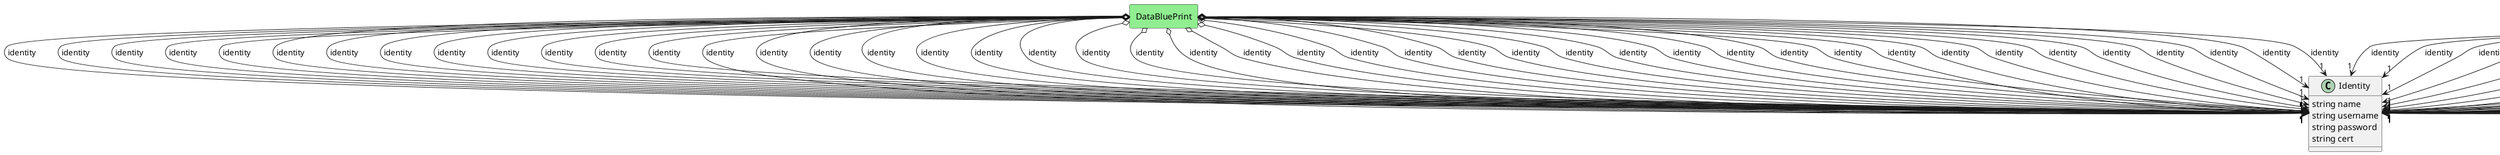 @startuml

class "Identity" as Model {
 string name
 string username
 string password
 string cert

 
}



    rectangle "DataBluePrint" as DataBluePrint #lightgreen {
    }
    
        DataBluePrint   o--> "1" Model : "identity"
    
    rectangle "DataBluePrintInstance" as DataBluePrintInstance #lightgreen {
    }
    
        DataBluePrintInstance   o--> "1" Model : "identity"
    
    rectangle "DataBluePrint" as DataBluePrint #lightgreen {
    }
    
        DataBluePrint   o--> "1" Model : "identity"
    
    rectangle "DataBluePrintInstance" as DataBluePrintInstance #lightgreen {
    }
    
        DataBluePrintInstance   o--> "1" Model : "identity"
    
    rectangle "DataBluePrint" as DataBluePrint #lightgreen {
    }
    
        DataBluePrint   o--> "1" Model : "identity"
    
    rectangle "DataBluePrintInstance" as DataBluePrintInstance #lightgreen {
    }
    
        DataBluePrintInstance   o--> "1" Model : "identity"
    
    rectangle "DataBluePrint" as DataBluePrint #lightgreen {
    }
    
        DataBluePrint   o--> "1" Model : "identity"
    
    rectangle "DataBluePrintInstance" as DataBluePrintInstance #lightgreen {
    }
    
        DataBluePrintInstance   o--> "1" Model : "identity"
    
    rectangle "DataBluePrint" as DataBluePrint #lightgreen {
    }
    
        DataBluePrint   o--> "1" Model : "identity"
    
    rectangle "DataBluePrintInstance" as DataBluePrintInstance #lightgreen {
    }
    
        DataBluePrintInstance   o--> "1" Model : "identity"
    
    rectangle "DataBluePrint" as DataBluePrint #lightgreen {
    }
    
        DataBluePrint   o--> "1" Model : "identity"
    
    rectangle "DataBluePrintInstance" as DataBluePrintInstance #lightgreen {
    }
    
        DataBluePrintInstance   o--> "1" Model : "identity"
    
    rectangle "DataBluePrint" as DataBluePrint #lightgreen {
    }
    
        DataBluePrint   o--> "1" Model : "identity"
    
    rectangle "DataBluePrintInstance" as DataBluePrintInstance #lightgreen {
    }
    
        DataBluePrintInstance   o--> "1" Model : "identity"
    
    rectangle "DataBluePrint" as DataBluePrint #lightgreen {
    }
    
        DataBluePrint   o--> "1" Model : "identity"
    
    rectangle "DataBluePrintInstance" as DataBluePrintInstance #lightgreen {
    }
    
        DataBluePrintInstance   o--> "1" Model : "identity"
    
    rectangle "DataBluePrint" as DataBluePrint #lightgreen {
    }
    
        DataBluePrint   o--> "1" Model : "identity"
    
    rectangle "DataBluePrintInstance" as DataBluePrintInstance #lightgreen {
    }
    
        DataBluePrintInstance   o--> "1" Model : "identity"
    
    rectangle "DataBluePrint" as DataBluePrint #lightgreen {
    }
    
        DataBluePrint   o--> "1" Model : "identity"
    
    rectangle "DataBluePrintInstance" as DataBluePrintInstance #lightgreen {
    }
    
        DataBluePrintInstance   o--> "1" Model : "identity"
    
    rectangle "DataBluePrint" as DataBluePrint #lightgreen {
    }
    
        DataBluePrint   o--> "1" Model : "identity"
    
    rectangle "DataBluePrintInstance" as DataBluePrintInstance #lightgreen {
    }
    
        DataBluePrintInstance   o--> "1" Model : "identity"
    
    rectangle "DataBluePrint" as DataBluePrint #lightgreen {
    }
    
        DataBluePrint   o--> "1" Model : "identity"
    
    rectangle "DataBluePrintInstance" as DataBluePrintInstance #lightgreen {
    }
    
        DataBluePrintInstance   o--> "1" Model : "identity"
    
    rectangle "DataBluePrint" as DataBluePrint #lightgreen {
    }
    
        DataBluePrint   o--> "1" Model : "identity"
    
    rectangle "DataBluePrintInstance" as DataBluePrintInstance #lightgreen {
    }
    
        DataBluePrintInstance   o--> "1" Model : "identity"
    
    rectangle "DataBluePrint" as DataBluePrint #lightgreen {
    }
    
        DataBluePrint   o--> "1" Model : "identity"
    
    rectangle "DataBluePrintInstance" as DataBluePrintInstance #lightgreen {
    }
    
        DataBluePrintInstance   o--> "1" Model : "identity"
    
    rectangle "DataBluePrint" as DataBluePrint #lightgreen {
    }
    
        DataBluePrint   o--> "1" Model : "identity"
    
    rectangle "DataBluePrintInstance" as DataBluePrintInstance #lightgreen {
    }
    
        DataBluePrintInstance   o--> "1" Model : "identity"
    
    rectangle "DataBluePrint" as DataBluePrint #lightgreen {
    }
    
        DataBluePrint   o--> "1" Model : "identity"
    
    rectangle "DataBluePrintInstance" as DataBluePrintInstance #lightgreen {
    }
    
        DataBluePrintInstance   o--> "1" Model : "identity"
    
    rectangle "DataBluePrint" as DataBluePrint #lightgreen {
    }
    
        DataBluePrint   o--> "1" Model : "identity"
    
    rectangle "DataBluePrintInstance" as DataBluePrintInstance #lightgreen {
    }
    
        DataBluePrintInstance   o--> "1" Model : "identity"
    
    rectangle "DataBluePrint" as DataBluePrint #lightgreen {
    }
    
        DataBluePrint   o--> "1" Model : "identity"
    
    rectangle "DataBluePrintInstance" as DataBluePrintInstance #lightgreen {
    }
    
        DataBluePrintInstance   o--> "1" Model : "identity"
    
    rectangle "DataBluePrint" as DataBluePrint #lightgreen {
    }
    
        DataBluePrint   o--> "1" Model : "identity"
    
    rectangle "DataBluePrintInstance" as DataBluePrintInstance #lightgreen {
    }
    
        DataBluePrintInstance   o--> "1" Model : "identity"
    
    rectangle "DataBluePrint" as DataBluePrint #lightgreen {
    }
    
        DataBluePrint   o--> "1" Model : "identity"
    
    rectangle "DataBluePrintInstance" as DataBluePrintInstance #lightgreen {
    }
    
        DataBluePrintInstance   o--> "1" Model : "identity"
    
    rectangle "DataBluePrint" as DataBluePrint #lightgreen {
    }
    
        DataBluePrint   o--> "1" Model : "identity"
    
    rectangle "DataBluePrintInstance" as DataBluePrintInstance #lightgreen {
    }
    
        DataBluePrintInstance   o--> "1" Model : "identity"
    
    rectangle "DataBluePrint" as DataBluePrint #lightgreen {
    }
    
        DataBluePrint   o--> "1" Model : "identity"
    
    rectangle "DataBluePrintInstance" as DataBluePrintInstance #lightgreen {
    }
    
        DataBluePrintInstance   o--> "1" Model : "identity"
    
    rectangle "DataBluePrint" as DataBluePrint #lightgreen {
    }
    
        DataBluePrint   o--> "1" Model : "identity"
    
    rectangle "DataBluePrintInstance" as DataBluePrintInstance #lightgreen {
    }
    
        DataBluePrintInstance   o--> "1" Model : "identity"
    
    rectangle "DataBluePrint" as DataBluePrint #lightgreen {
    }
    
        DataBluePrint   o--> "1" Model : "identity"
    
    rectangle "DataBluePrintInstance" as DataBluePrintInstance #lightgreen {
    }
    
        DataBluePrintInstance   o--> "1" Model : "identity"
    
    rectangle "DataBluePrint" as DataBluePrint #lightgreen {
    }
    
        DataBluePrint   o--> "1" Model : "identity"
    
    rectangle "DataBluePrintInstance" as DataBluePrintInstance #lightgreen {
    }
    
        DataBluePrintInstance   o--> "1" Model : "identity"
    
    rectangle "DataBluePrint" as DataBluePrint #lightgreen {
    }
    
        DataBluePrint   o--> "1" Model : "identity"
    
    rectangle "DataBluePrintInstance" as DataBluePrintInstance #lightgreen {
    }
    
        DataBluePrintInstance   o--> "1" Model : "identity"
    
    rectangle "DataBluePrint" as DataBluePrint #lightgreen {
    }
    
        DataBluePrint   o--> "1" Model : "identity"
    
    rectangle "DataBluePrintInstance" as DataBluePrintInstance #lightgreen {
    }
    
        DataBluePrintInstance   o--> "1" Model : "identity"
    
    rectangle "DataBluePrint" as DataBluePrint #lightgreen {
    }
    
        DataBluePrint   o--> "1" Model : "identity"
    
    rectangle "DataBluePrintInstance" as DataBluePrintInstance #lightgreen {
    }
    
        DataBluePrintInstance   o--> "1" Model : "identity"
    
    rectangle "DataBluePrint" as DataBluePrint #lightgreen {
    }
    
        DataBluePrint   o--> "1" Model : "identity"
    
    rectangle "DataBluePrintInstance" as DataBluePrintInstance #lightgreen {
    }
    
        DataBluePrintInstance   o--> "1" Model : "identity"
    
    rectangle "DataBluePrint" as DataBluePrint #lightgreen {
    }
    
        DataBluePrint   o--> "1" Model : "identity"
    
    rectangle "DataBluePrintInstance" as DataBluePrintInstance #lightgreen {
    }
    
        DataBluePrintInstance   o--> "1" Model : "identity"
    
    rectangle "DataBluePrint" as DataBluePrint #lightgreen {
    }
    
        DataBluePrint   o--> "1" Model : "identity"
    
    rectangle "DataBluePrintInstance" as DataBluePrintInstance #lightgreen {
    }
    
        DataBluePrintInstance   o--> "1" Model : "identity"
    
    rectangle "DataBluePrint" as DataBluePrint #lightgreen {
    }
    
        DataBluePrint   o--> "1" Model : "identity"
    
    rectangle "DataBluePrintInstance" as DataBluePrintInstance #lightgreen {
    }
    
        DataBluePrintInstance   o--> "1" Model : "identity"
    
    rectangle "DataBluePrint" as DataBluePrint #lightgreen {
    }
    
        DataBluePrint   o--> "1" Model : "identity"
    
    rectangle "DataBluePrintInstance" as DataBluePrintInstance #lightgreen {
    }
    
        DataBluePrintInstance   o--> "1" Model : "identity"
    
    rectangle "DataBluePrint" as DataBluePrint #lightgreen {
    }
    
        DataBluePrint   o--> "1" Model : "identity"
    
    rectangle "DataBluePrintInstance" as DataBluePrintInstance #lightgreen {
    }
    
        DataBluePrintInstance   o--> "1" Model : "identity"
    
    rectangle "DataBluePrint" as DataBluePrint #lightgreen {
    }
    
        DataBluePrint   o--> "1" Model : "identity"
    
    rectangle "DataBluePrintInstance" as DataBluePrintInstance #lightgreen {
    }
    
        DataBluePrintInstance   o--> "1" Model : "identity"
    
    rectangle "DataBluePrint" as DataBluePrint #lightgreen {
    }
    
        DataBluePrint   o--> "1" Model : "identity"
    
    rectangle "DataBluePrintInstance" as DataBluePrintInstance #lightgreen {
    }
    
        DataBluePrintInstance   o--> "1" Model : "identity"
    
    rectangle "DataBluePrint" as DataBluePrint #lightgreen {
    }
    
        DataBluePrint   o--> "1" Model : "identity"
    
    rectangle "DataBluePrintInstance" as DataBluePrintInstance #lightgreen {
    }
    
        DataBluePrintInstance   o--> "1" Model : "identity"
    
    rectangle "DataBluePrint" as DataBluePrint #lightgreen {
    }
    
        DataBluePrint   o--> "1" Model : "identity"
    
    rectangle "DataBluePrintInstance" as DataBluePrintInstance #lightgreen {
    }
    
        DataBluePrintInstance   o--> "1" Model : "identity"
    
    rectangle "DataBluePrint" as DataBluePrint #lightgreen {
    }
    
        DataBluePrint   o--> "1" Model : "identity"
    
    rectangle "DataBluePrintInstance" as DataBluePrintInstance #lightgreen {
    }
    
        DataBluePrintInstance   o--> "1" Model : "identity"
    
    rectangle "DataBluePrint" as DataBluePrint #lightgreen {
    }
    
        DataBluePrint   o--> "1" Model : "identity"
    
    rectangle "DataBluePrintInstance" as DataBluePrintInstance #lightgreen {
    }
    
        DataBluePrintInstance   o--> "1" Model : "identity"
    
    rectangle "DataBluePrint" as DataBluePrint #lightgreen {
    }
    
        DataBluePrint   o--> "1" Model : "identity"
    
    rectangle "DataBluePrintInstance" as DataBluePrintInstance #lightgreen {
    }
    
        DataBluePrintInstance   o--> "1" Model : "identity"
    
    rectangle "DataBluePrint" as DataBluePrint #lightgreen {
    }
    
        DataBluePrint   o--> "1" Model : "identity"
    
    rectangle "DataBluePrintInstance" as DataBluePrintInstance #lightgreen {
    }
    
        DataBluePrintInstance   o--> "1" Model : "identity"
    
    rectangle "DataBluePrint" as DataBluePrint #lightgreen {
    }
    
        DataBluePrint   o--> "1" Model : "identity"
    
    rectangle "DataBluePrintInstance" as DataBluePrintInstance #lightgreen {
    }
    
        DataBluePrintInstance   o--> "1" Model : "identity"
    
    rectangle "DataBluePrint" as DataBluePrint #lightgreen {
    }
    
        DataBluePrint   o--> "1" Model : "identity"
    
    rectangle "DataBluePrintInstance" as DataBluePrintInstance #lightgreen {
    }
    
        DataBluePrintInstance   o--> "1" Model : "identity"
    

@enduml
